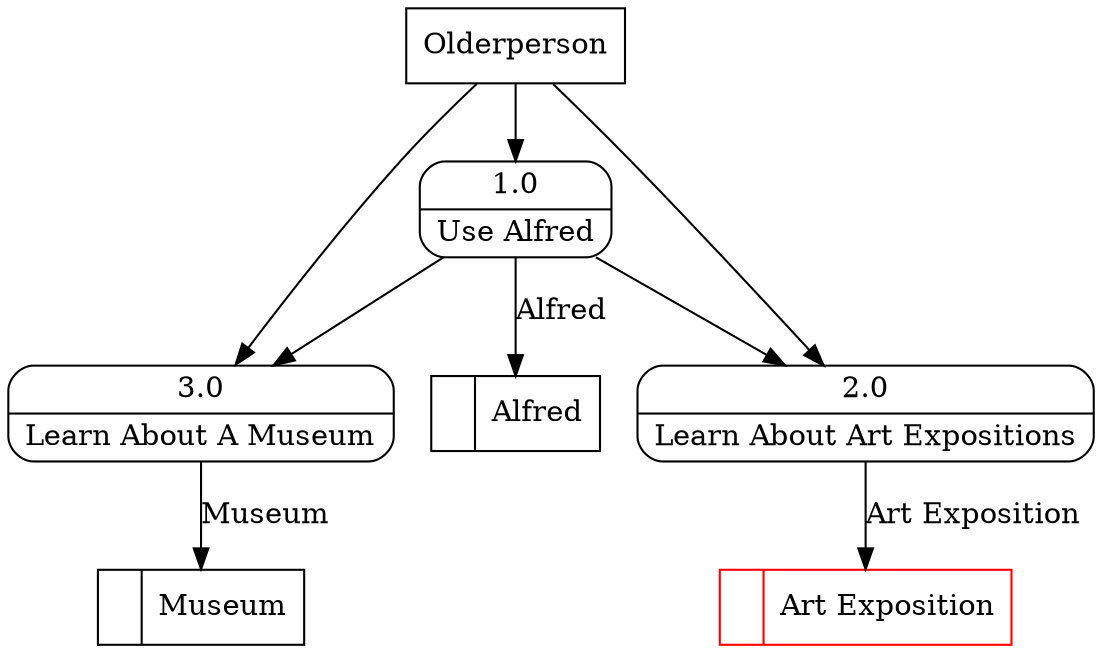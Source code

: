 digraph dfd2{ 
node[shape=record]
200 [label="<f0>  |<f1> Alfred " ];
201 [label="<f0>  |<f1> Museum " ];
202 [label="<f0>  |<f1> Art Exposition " color=red];
203 [label="Olderperson" shape=box];
204 [label="{<f0> 1.0|<f1> Use Alfred }" shape=Mrecord];
205 [label="{<f0> 2.0|<f1> Learn About Art Expositions }" shape=Mrecord];
206 [label="{<f0> 3.0|<f1> Learn About A Museum }" shape=Mrecord];
203 -> 204
203 -> 205
203 -> 206
204 -> 205
204 -> 206
204 -> 200 [label="Alfred"]
205 -> 202 [label="Art Exposition"]
206 -> 201 [label="Museum"]
}